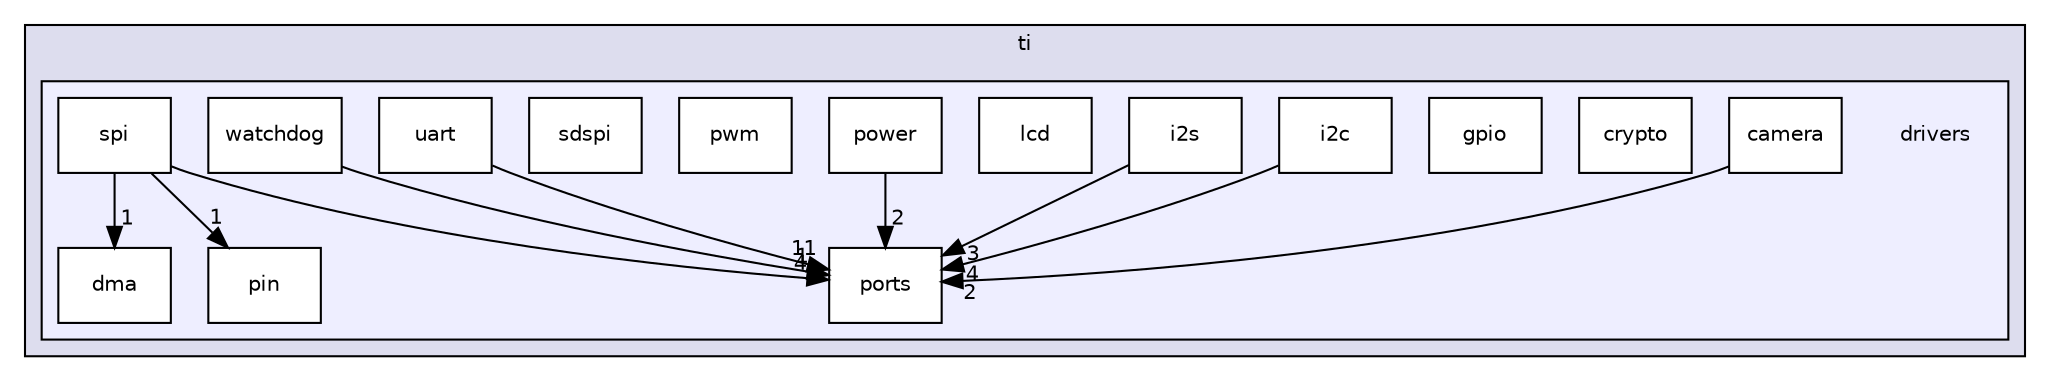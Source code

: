 digraph "drivers" {
  compound=true
  node [ fontsize="10", fontname="Helvetica"];
  edge [ labelfontsize="10", labelfontname="Helvetica"];
  subgraph clusterdir_abd11468e5a5b51896344ba99410f96c {
    graph [ bgcolor="#ddddee", pencolor="black", label="ti" fontname="Helvetica", fontsize="10", URL="dir_abd11468e5a5b51896344ba99410f96c.html"]
  subgraph clusterdir_91d6028ef0aa1035242bfefa07cd806e {
    graph [ bgcolor="#eeeeff", pencolor="black", label="" URL="dir_91d6028ef0aa1035242bfefa07cd806e.html"];
    dir_91d6028ef0aa1035242bfefa07cd806e [shape=plaintext label="drivers"];
    dir_6a021109eee292c572f9bd13b3b1bb0c [shape=box label="camera" color="black" fillcolor="white" style="filled" URL="dir_6a021109eee292c572f9bd13b3b1bb0c.html"];
    dir_3a38945cad20ef564e72642b4d37e146 [shape=box label="crypto" color="black" fillcolor="white" style="filled" URL="dir_3a38945cad20ef564e72642b4d37e146.html"];
    dir_21a0c9d486943857364a519c7b91d02a [shape=box label="dma" color="black" fillcolor="white" style="filled" URL="dir_21a0c9d486943857364a519c7b91d02a.html"];
    dir_fa84d3984843d6793bb3462042564560 [shape=box label="gpio" color="black" fillcolor="white" style="filled" URL="dir_fa84d3984843d6793bb3462042564560.html"];
    dir_7f11b7105d32a1e996bda272d9ee8afd [shape=box label="i2c" color="black" fillcolor="white" style="filled" URL="dir_7f11b7105d32a1e996bda272d9ee8afd.html"];
    dir_9291a2fd02cdc69926ab855d12f4ed59 [shape=box label="i2s" color="black" fillcolor="white" style="filled" URL="dir_9291a2fd02cdc69926ab855d12f4ed59.html"];
    dir_33166de4d01126f67f0d3f22ed870d72 [shape=box label="lcd" color="black" fillcolor="white" style="filled" URL="dir_33166de4d01126f67f0d3f22ed870d72.html"];
    dir_46f7f2f4474e301c815b85e987532acf [shape=box label="pin" color="black" fillcolor="white" style="filled" URL="dir_46f7f2f4474e301c815b85e987532acf.html"];
    dir_48feca565b02475938ec5531d6e9635b [shape=box label="ports" color="black" fillcolor="white" style="filled" URL="dir_48feca565b02475938ec5531d6e9635b.html"];
    dir_bd6b5667c675ef84f92abadb1342ff53 [shape=box label="power" color="black" fillcolor="white" style="filled" URL="dir_bd6b5667c675ef84f92abadb1342ff53.html"];
    dir_cad17b9f769a17e178b8a9a80c710d7b [shape=box label="pwm" color="black" fillcolor="white" style="filled" URL="dir_cad17b9f769a17e178b8a9a80c710d7b.html"];
    dir_a597750ad08f17252718b0c5302c803c [shape=box label="sdspi" color="black" fillcolor="white" style="filled" URL="dir_a597750ad08f17252718b0c5302c803c.html"];
    dir_06c335b5d26ee58949e52d1dc1675348 [shape=box label="spi" color="black" fillcolor="white" style="filled" URL="dir_06c335b5d26ee58949e52d1dc1675348.html"];
    dir_58d9b6b9b6c44ee981befb907bf69e99 [shape=box label="uart" color="black" fillcolor="white" style="filled" URL="dir_58d9b6b9b6c44ee981befb907bf69e99.html"];
    dir_0528fc9ad0c1fcc312759d3069f7868c [shape=box label="watchdog" color="black" fillcolor="white" style="filled" URL="dir_0528fc9ad0c1fcc312759d3069f7868c.html"];
  }
  }
  dir_9291a2fd02cdc69926ab855d12f4ed59->dir_48feca565b02475938ec5531d6e9635b [headlabel="3", labeldistance=1.5 headhref="dir_000009_000005.html"];
  dir_0528fc9ad0c1fcc312759d3069f7868c->dir_48feca565b02475938ec5531d6e9635b [headlabel="1", labeldistance=1.5 headhref="dir_000018_000005.html"];
  dir_7f11b7105d32a1e996bda272d9ee8afd->dir_48feca565b02475938ec5531d6e9635b [headlabel="4", labeldistance=1.5 headhref="dir_000008_000005.html"];
  dir_06c335b5d26ee58949e52d1dc1675348->dir_46f7f2f4474e301c815b85e987532acf [headlabel="1", labeldistance=1.5 headhref="dir_000015_000011.html"];
  dir_06c335b5d26ee58949e52d1dc1675348->dir_21a0c9d486943857364a519c7b91d02a [headlabel="1", labeldistance=1.5 headhref="dir_000015_000017.html"];
  dir_06c335b5d26ee58949e52d1dc1675348->dir_48feca565b02475938ec5531d6e9635b [headlabel="4", labeldistance=1.5 headhref="dir_000015_000005.html"];
  dir_bd6b5667c675ef84f92abadb1342ff53->dir_48feca565b02475938ec5531d6e9635b [headlabel="2", labeldistance=1.5 headhref="dir_000012_000005.html"];
  dir_58d9b6b9b6c44ee981befb907bf69e99->dir_48feca565b02475938ec5531d6e9635b [headlabel="11", labeldistance=1.5 headhref="dir_000016_000005.html"];
  dir_6a021109eee292c572f9bd13b3b1bb0c->dir_48feca565b02475938ec5531d6e9635b [headlabel="2", labeldistance=1.5 headhref="dir_000004_000005.html"];
}
